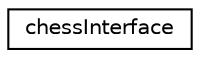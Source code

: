 digraph "Graphical Class Hierarchy"
{
 // INTERACTIVE_SVG=YES
 // LATEX_PDF_SIZE
  edge [fontname="Helvetica",fontsize="10",labelfontname="Helvetica",labelfontsize="10"];
  node [fontname="Helvetica",fontsize="10",shape=record];
  rankdir="LR";
  Node0 [label="chessInterface",height=0.2,width=0.4,color="black", fillcolor="white", style="filled",URL="$classchessUCI_1_1chessInterface.html",tooltip=" "];
}
